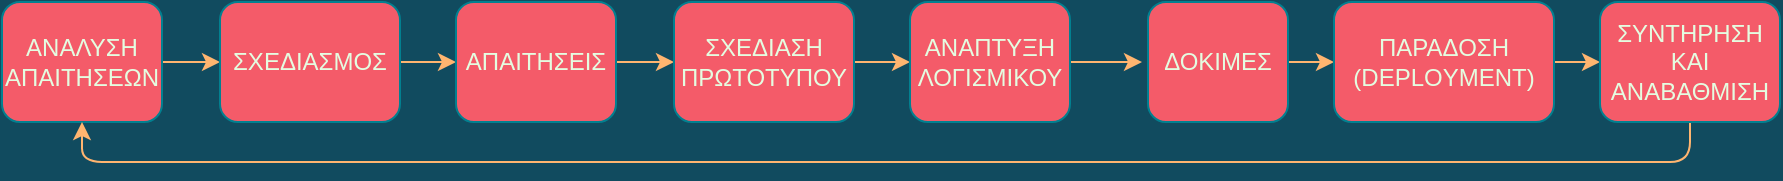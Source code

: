 <mxfile version="17.2.1" type="device"><diagram id="VCUyrDimKAnihAIC3wym" name="Page-1"><mxGraphModel dx="1221" dy="754" grid="1" gridSize="10" guides="1" tooltips="1" connect="1" arrows="1" fold="1" page="1" pageScale="1" pageWidth="1169" pageHeight="827" background="#114B5F" math="0" shadow="0"><root><mxCell id="0"/><mxCell id="1" parent="0"/><mxCell id="B5h9DRrlETp9pZztJBDs-12" style="edgeStyle=orthogonalEdgeStyle;curved=0;rounded=1;sketch=0;orthogonalLoop=1;jettySize=auto;html=1;exitX=1;exitY=0.5;exitDx=0;exitDy=0;entryX=0;entryY=0.5;entryDx=0;entryDy=0;fontColor=#E4FDE1;strokeColor=#FFB570;fillColor=#F45B69;" edge="1" parent="1" source="B5h9DRrlETp9pZztJBDs-2" target="B5h9DRrlETp9pZztJBDs-4"><mxGeometry relative="1" as="geometry"/></mxCell><mxCell id="B5h9DRrlETp9pZztJBDs-2" value="ΑΝΑΛΥΣΗ ΑΠΑΙΤΗΣΕΩΝ" style="rounded=1;whiteSpace=wrap;html=1;sketch=0;fontColor=#E4FDE1;strokeColor=#028090;fillColor=#F45B69;" vertex="1" parent="1"><mxGeometry x="90" y="80" width="80" height="60" as="geometry"/></mxCell><mxCell id="B5h9DRrlETp9pZztJBDs-13" style="edgeStyle=orthogonalEdgeStyle;curved=0;rounded=1;sketch=0;orthogonalLoop=1;jettySize=auto;html=1;exitX=1;exitY=0.5;exitDx=0;exitDy=0;entryX=0;entryY=0.5;entryDx=0;entryDy=0;fontColor=#E4FDE1;strokeColor=#FFB570;fillColor=#F45B69;" edge="1" parent="1" source="B5h9DRrlETp9pZztJBDs-4" target="B5h9DRrlETp9pZztJBDs-5"><mxGeometry relative="1" as="geometry"/></mxCell><mxCell id="B5h9DRrlETp9pZztJBDs-4" value="ΣΧΕΔΙΑΣΜΟΣ" style="rounded=1;whiteSpace=wrap;html=1;sketch=0;fontColor=#E4FDE1;strokeColor=#028090;fillColor=#F45B69;" vertex="1" parent="1"><mxGeometry x="199" y="80" width="90" height="60" as="geometry"/></mxCell><mxCell id="B5h9DRrlETp9pZztJBDs-14" style="edgeStyle=orthogonalEdgeStyle;curved=0;rounded=1;sketch=0;orthogonalLoop=1;jettySize=auto;html=1;exitX=1;exitY=0.5;exitDx=0;exitDy=0;entryX=0;entryY=0.5;entryDx=0;entryDy=0;fontColor=#E4FDE1;strokeColor=#FFB570;fillColor=#F45B69;" edge="1" parent="1" source="B5h9DRrlETp9pZztJBDs-5" target="B5h9DRrlETp9pZztJBDs-6"><mxGeometry relative="1" as="geometry"/></mxCell><mxCell id="B5h9DRrlETp9pZztJBDs-5" value="ΑΠΑΙΤΗΣΕΙΣ" style="rounded=1;whiteSpace=wrap;html=1;sketch=0;fontColor=#E4FDE1;strokeColor=#028090;fillColor=#F45B69;" vertex="1" parent="1"><mxGeometry x="317" y="80" width="80" height="60" as="geometry"/></mxCell><mxCell id="B5h9DRrlETp9pZztJBDs-15" style="edgeStyle=orthogonalEdgeStyle;curved=0;rounded=1;sketch=0;orthogonalLoop=1;jettySize=auto;html=1;exitX=1;exitY=0.5;exitDx=0;exitDy=0;entryX=0;entryY=0.5;entryDx=0;entryDy=0;fontColor=#E4FDE1;strokeColor=#FFB570;fillColor=#F45B69;" edge="1" parent="1" source="B5h9DRrlETp9pZztJBDs-6" target="B5h9DRrlETp9pZztJBDs-7"><mxGeometry relative="1" as="geometry"/></mxCell><mxCell id="B5h9DRrlETp9pZztJBDs-6" value="ΣΧΕΔΙΑΣΗ ΠΡΩΤΟΤΥΠΟΥ" style="rounded=1;whiteSpace=wrap;html=1;sketch=0;fontColor=#E4FDE1;strokeColor=#028090;fillColor=#F45B69;" vertex="1" parent="1"><mxGeometry x="426" y="80" width="90" height="60" as="geometry"/></mxCell><mxCell id="B5h9DRrlETp9pZztJBDs-16" style="edgeStyle=orthogonalEdgeStyle;curved=0;rounded=1;sketch=0;orthogonalLoop=1;jettySize=auto;html=1;exitX=1;exitY=0.5;exitDx=0;exitDy=0;fontColor=#E4FDE1;strokeColor=#FFB570;fillColor=#F45B69;" edge="1" parent="1" source="B5h9DRrlETp9pZztJBDs-7"><mxGeometry relative="1" as="geometry"><mxPoint x="660" y="110" as="targetPoint"/></mxGeometry></mxCell><mxCell id="B5h9DRrlETp9pZztJBDs-7" value="ΑΝΑΠΤΥΞΗ ΛΟΓΙΣΜΙΚΟΥ" style="rounded=1;whiteSpace=wrap;html=1;sketch=0;fontColor=#E4FDE1;strokeColor=#028090;fillColor=#F45B69;" vertex="1" parent="1"><mxGeometry x="544" y="80" width="80" height="60" as="geometry"/></mxCell><mxCell id="B5h9DRrlETp9pZztJBDs-17" style="edgeStyle=orthogonalEdgeStyle;curved=0;rounded=1;sketch=0;orthogonalLoop=1;jettySize=auto;html=1;exitX=1;exitY=0.5;exitDx=0;exitDy=0;entryX=0;entryY=0.5;entryDx=0;entryDy=0;fontColor=#E4FDE1;strokeColor=#FFB570;fillColor=#F45B69;" edge="1" parent="1" source="B5h9DRrlETp9pZztJBDs-8" target="B5h9DRrlETp9pZztJBDs-9"><mxGeometry relative="1" as="geometry"/></mxCell><mxCell id="B5h9DRrlETp9pZztJBDs-8" value="ΔΟΚΙΜΕΣ" style="rounded=1;whiteSpace=wrap;html=1;sketch=0;fontColor=#E4FDE1;strokeColor=#028090;fillColor=#F45B69;" vertex="1" parent="1"><mxGeometry x="663" y="80" width="70" height="60" as="geometry"/></mxCell><mxCell id="B5h9DRrlETp9pZztJBDs-18" style="edgeStyle=orthogonalEdgeStyle;curved=0;rounded=1;sketch=0;orthogonalLoop=1;jettySize=auto;html=1;exitX=1;exitY=0.5;exitDx=0;exitDy=0;entryX=0;entryY=0.5;entryDx=0;entryDy=0;fontColor=#E4FDE1;strokeColor=#FFB570;fillColor=#F45B69;" edge="1" parent="1" source="B5h9DRrlETp9pZztJBDs-9" target="B5h9DRrlETp9pZztJBDs-10"><mxGeometry relative="1" as="geometry"/></mxCell><mxCell id="B5h9DRrlETp9pZztJBDs-9" value="ΠΑΡΑΔΟΣΗ&lt;br&gt;(DEPLOYMENT)" style="rounded=1;whiteSpace=wrap;html=1;sketch=0;fontColor=#E4FDE1;strokeColor=#028090;fillColor=#F45B69;" vertex="1" parent="1"><mxGeometry x="756" y="80" width="110" height="60" as="geometry"/></mxCell><mxCell id="B5h9DRrlETp9pZztJBDs-19" style="edgeStyle=orthogonalEdgeStyle;curved=0;rounded=1;sketch=0;orthogonalLoop=1;jettySize=auto;html=1;exitX=0.5;exitY=1;exitDx=0;exitDy=0;entryX=0.5;entryY=1;entryDx=0;entryDy=0;fontColor=#E4FDE1;strokeColor=#FFB570;fillColor=#F45B69;" edge="1" parent="1" source="B5h9DRrlETp9pZztJBDs-10" target="B5h9DRrlETp9pZztJBDs-2"><mxGeometry relative="1" as="geometry"/></mxCell><mxCell id="B5h9DRrlETp9pZztJBDs-10" value="ΣΥΝΤΗΡΗΣΗ ΚΑΙ ΑΝΑΒΑΘΜΙΣΗ" style="rounded=1;whiteSpace=wrap;html=1;sketch=0;fontColor=#E4FDE1;strokeColor=#028090;fillColor=#F45B69;" vertex="1" parent="1"><mxGeometry x="889" y="80" width="90" height="60" as="geometry"/></mxCell></root></mxGraphModel></diagram></mxfile>